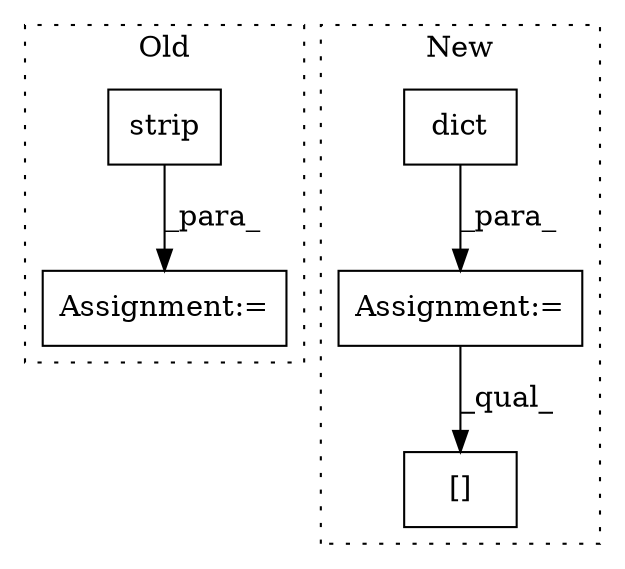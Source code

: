 digraph G {
subgraph cluster0 {
1 [label="strip" a="32" s="924" l="7" shape="box"];
4 [label="Assignment:=" a="7" s="910" l="1" shape="box"];
label = "Old";
style="dotted";
}
subgraph cluster1 {
2 [label="dict" a="32" s="679" l="6" shape="box"];
3 [label="Assignment:=" a="7" s="678" l="1" shape="box"];
5 [label="[]" a="2" s="1622,1641" l="6,1" shape="box"];
label = "New";
style="dotted";
}
1 -> 4 [label="_para_"];
2 -> 3 [label="_para_"];
3 -> 5 [label="_qual_"];
}